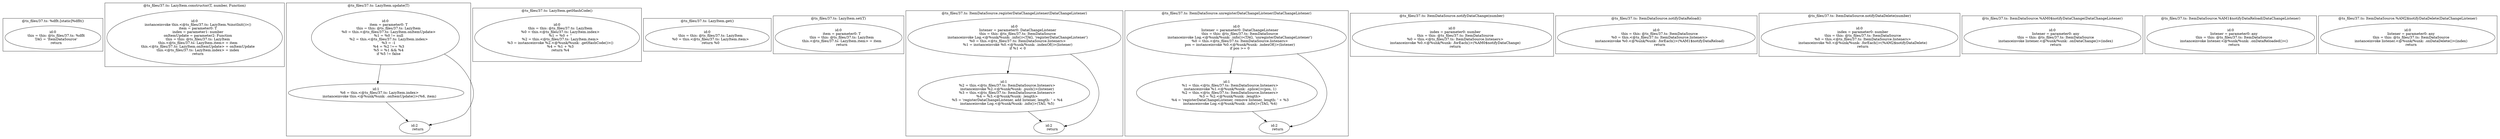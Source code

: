digraph "37.ts" {
subgraph "cluster_@ts_files/37.ts: %dflt.[static]%dflt()" {
  label="@ts_files/37.ts: %dflt.[static]%dflt()";
  Node33260 [label="id:0
      this = this: @ts_files/37.ts: %dflt
      TAG = 'ItemDataSource'
      return"];
}
subgraph "cluster_@ts_files/37.ts: LazyItem.constructor(T, number, Function)" {
  label="@ts_files/37.ts: LazyItem.constructor(T, number, Function)";
  Node53280 [label="id:0
      instanceinvoke this.<@ts_files/37.ts: LazyItem.%instInit()>()
      item = parameter0: T
      index = parameter1: number
      onItemUpdate = parameter2: Function
      this = this: @ts_files/37.ts: LazyItem
      this.<@ts_files/37.ts: LazyItem.item> = item
      this.<@ts_files/37.ts: LazyItem.onItemUpdate> = onItemUpdate
      this.<@ts_files/37.ts: LazyItem.index> = index
      return"];
}
subgraph "cluster_@ts_files/37.ts: LazyItem.update(T)" {
  label="@ts_files/37.ts: LazyItem.update(T)";
  Node31100 [label="id:0
      item = parameter0: T
      this = this: @ts_files/37.ts: LazyItem
      %0 = this.<@ts_files/37.ts: LazyItem.onItemUpdate>
      %1 = %0 != null
      %2 = this.<@ts_files/37.ts: LazyItem.index>
      %3 = -1
      %4 = %2 !== %3
      %5 = %1 && %4
      if %5 != false"];
  Node31101 [label="id:1
      %6 = this.<@ts_files/37.ts: LazyItem.index>
      instanceinvoke this.<@%unk/%unk: .onItemUpdate()>(%6, item)"];
  Node31102 [label="id:2
      return"];
  Node31100 -> Node31101;
  Node31100 -> Node31102;
  Node31101 -> Node31102;
}
subgraph "cluster_@ts_files/37.ts: LazyItem.getHashCode()" {
  label="@ts_files/37.ts: LazyItem.getHashCode()";
  Node34700 [label="id:0
      this = this: @ts_files/37.ts: LazyItem
      %0 = this.<@ts_files/37.ts: LazyItem.index>
      %1 = %0 + ''
      %2 = this.<@ts_files/37.ts: LazyItem.item>
      %3 = instanceinvoke %2.<@%unk/%unk: .getHashCode()>()
      %4 = %1 + %3
      return %4"];
}
subgraph "cluster_@ts_files/37.ts: LazyItem.get()" {
  label="@ts_files/37.ts: LazyItem.get()";
  Node27030 [label="id:0
      this = this: @ts_files/37.ts: LazyItem
      %0 = this.<@ts_files/37.ts: LazyItem.item>
      return %0"];
}
subgraph "cluster_@ts_files/37.ts: LazyItem.set(T)" {
  label="@ts_files/37.ts: LazyItem.set(T)";
  Node27990 [label="id:0
      item = parameter0: T
      this = this: @ts_files/37.ts: LazyItem
      this.<@ts_files/37.ts: LazyItem.item> = item
      return"];
}
subgraph "cluster_@ts_files/37.ts: ItemDataSource.totalCount()" {
  label="@ts_files/37.ts: ItemDataSource.totalCount()";
}
subgraph "cluster_@ts_files/37.ts: ItemDataSource.getData(number)" {
  label="@ts_files/37.ts: ItemDataSource.getData(number)";
}
subgraph "cluster_@ts_files/37.ts: ItemDataSource.isSelect()" {
  label="@ts_files/37.ts: ItemDataSource.isSelect()";
}
subgraph "cluster_@ts_files/37.ts: ItemDataSource.getSelectedCount()" {
  label="@ts_files/37.ts: ItemDataSource.getSelectedCount()";
}
subgraph "cluster_@ts_files/37.ts: ItemDataSource.getSelectedItems()" {
  label="@ts_files/37.ts: ItemDataSource.getSelectedItems()";
}
subgraph "cluster_@ts_files/37.ts: ItemDataSource.getSelectedUris()" {
  label="@ts_files/37.ts: ItemDataSource.getSelectedUris()";
}
subgraph "cluster_@ts_files/37.ts: ItemDataSource.dataRemove()" {
  label="@ts_files/37.ts: ItemDataSource.dataRemove()";
}
subgraph "cluster_@ts_files/37.ts: ItemDataSource.registerDataChangeListener(DataChangeListener)" {
  label="@ts_files/37.ts: ItemDataSource.registerDataChangeListener(DataChangeListener)";
  Node74350 [label="id:0
      listener = parameter0: DataChangeListener
      this = this: @ts_files/37.ts: ItemDataSource
      instanceinvoke Log.<@%unk/%unk: .info()>(TAG, 'registerDataChangeListener')
      %0 = this.<@ts_files/37.ts: ItemDataSource.listeners>
      %1 = instanceinvoke %0.<@%unk/%unk: .indexOf()>(listener)
      if %1 < 0"];
  Node74351 [label="id:1
      %2 = this.<@ts_files/37.ts: ItemDataSource.listeners>
      instanceinvoke %2.<@%unk/%unk: .push()>(listener)
      %3 = this.<@ts_files/37.ts: ItemDataSource.listeners>
      %4 = %3.<@%unk/%unk: .length>
      %5 = 'registerDataChangeListener, add listener, length: ' + %4
      instanceinvoke Log.<@%unk/%unk: .info()>(TAG, %5)"];
  Node74352 [label="id:2
      return"];
  Node74350 -> Node74351;
  Node74350 -> Node74352;
  Node74351 -> Node74352;
}
subgraph "cluster_@ts_files/37.ts: ItemDataSource.unregisterDataChangeListener(DataChangeListener)" {
  label="@ts_files/37.ts: ItemDataSource.unregisterDataChangeListener(DataChangeListener)";
  Node76620 [label="id:0
      listener = parameter0: DataChangeListener
      this = this: @ts_files/37.ts: ItemDataSource
      instanceinvoke Log.<@%unk/%unk: .info()>(TAG, 'unregisterDataChangeListener')
      %0 = this.<@ts_files/37.ts: ItemDataSource.listeners>
      pos = instanceinvoke %0.<@%unk/%unk: .indexOf()>(listener)
      if pos >= 0"];
  Node76621 [label="id:1
      %1 = this.<@ts_files/37.ts: ItemDataSource.listeners>
      instanceinvoke %1.<@%unk/%unk: .splice()>(pos, 1)
      %2 = this.<@ts_files/37.ts: ItemDataSource.listeners>
      %3 = %2.<@%unk/%unk: .length>
      %4 = 'registerDataChangeListener, remove listener, length: ' + %3
      instanceinvoke Log.<@%unk/%unk: .info()>(TAG, %4)"];
  Node76622 [label="id:2
      return"];
  Node76620 -> Node76621;
  Node76620 -> Node76622;
  Node76621 -> Node76622;
}
subgraph "cluster_@ts_files/37.ts: ItemDataSource.notifyDataChange(number)" {
  label="@ts_files/37.ts: ItemDataSource.notifyDataChange(number)";
  Node52440 [label="id:0
      index = parameter0: number
      this = this: @ts_files/37.ts: ItemDataSource
      %0 = this.<@ts_files/37.ts: ItemDataSource.listeners>
      instanceinvoke %0.<@%unk/%unk: .forEach()>(%AM0$notifyDataChange)
      return"];
}
subgraph "cluster_@ts_files/37.ts: ItemDataSource.notifyDataReload()" {
  label="@ts_files/37.ts: ItemDataSource.notifyDataReload()";
  Node46120 [label="id:0
      this = this: @ts_files/37.ts: ItemDataSource
      %0 = this.<@ts_files/37.ts: ItemDataSource.listeners>
      instanceinvoke %0.<@%unk/%unk: .forEach()>(%AM1$notifyDataReload)
      return"];
}
subgraph "cluster_@ts_files/37.ts: ItemDataSource.notifyDataDelete(number)" {
  label="@ts_files/37.ts: ItemDataSource.notifyDataDelete(number)";
  Node52570 [label="id:0
      index = parameter0: number
      this = this: @ts_files/37.ts: ItemDataSource
      %0 = this.<@ts_files/37.ts: ItemDataSource.listeners>
      instanceinvoke %0.<@%unk/%unk: .forEach()>(%AM2$notifyDataDelete)
      return"];
}
subgraph "cluster_@ts_files/37.ts: ItemDataSource.%AM0$notifyDataChange(DataChangeListener)" {
  label="@ts_files/37.ts: ItemDataSource.%AM0$notifyDataChange(DataChangeListener)";
  Node66560 [label="id:0
      listener = parameter0: any
      this = this: @ts_files/37.ts: ItemDataSource
      instanceinvoke listener.<@%unk/%unk: .onDataChange()>(index)
      return"];
}
subgraph "cluster_@ts_files/37.ts: ItemDataSource.%AM1$notifyDataReload(DataChangeListener)" {
  label="@ts_files/37.ts: ItemDataSource.%AM1$notifyDataReload(DataChangeListener)";
  Node66740 [label="id:0
      listener = parameter0: any
      this = this: @ts_files/37.ts: ItemDataSource
      instanceinvoke listener.<@%unk/%unk: .onDataReloaded()>()
      return"];
}
subgraph "cluster_@ts_files/37.ts: ItemDataSource.%AM2$notifyDataDelete(DataChangeListener)" {
  label="@ts_files/37.ts: ItemDataSource.%AM2$notifyDataDelete(DataChangeListener)";
  Node66710 [label="id:0
      listener = parameter0: any
      this = this: @ts_files/37.ts: ItemDataSource
      instanceinvoke listener.<@%unk/%unk: .onDataDelete()>(index)
      return"];
}
}
